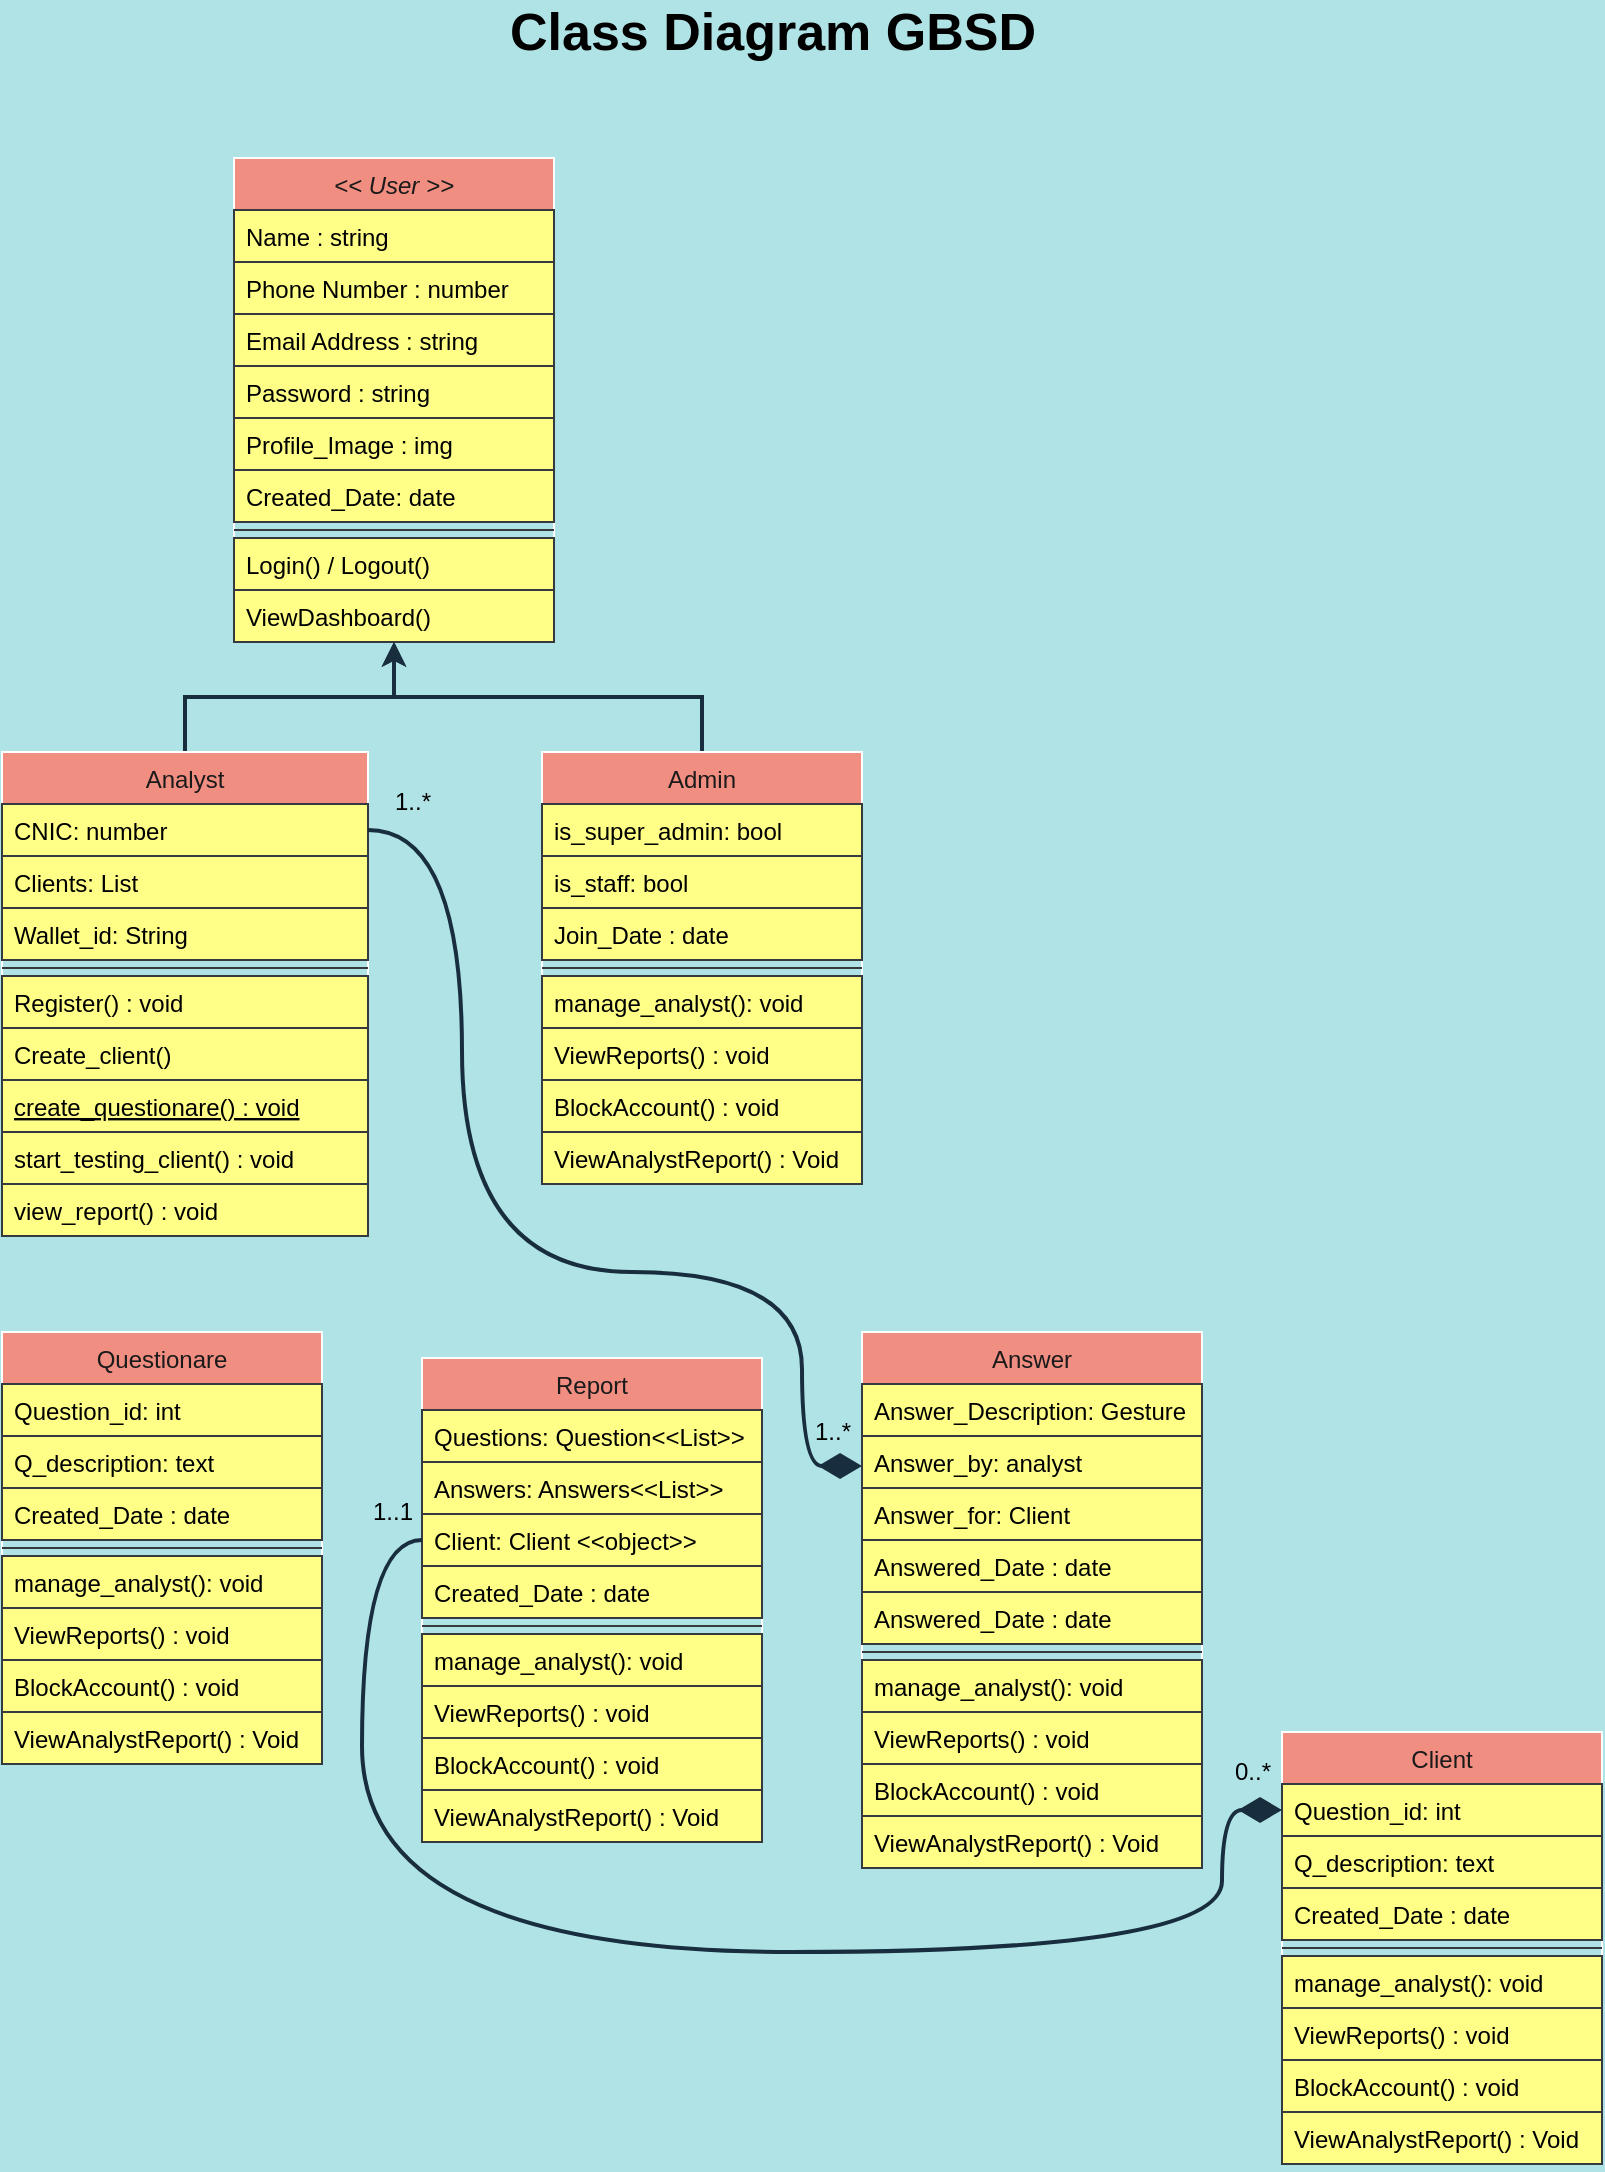 <mxfile version="16.0.0" type="github">
  <diagram id="wfbCHq00WRVTaW4-jE_w" name="Page-1">
    <mxGraphModel dx="1102" dy="614" grid="1" gridSize="10" guides="1" tooltips="1" connect="1" arrows="1" fold="1" page="1" pageScale="1" pageWidth="850" pageHeight="1100" background="#B0E3E6" math="0" shadow="0">
      <root>
        <mxCell id="0" />
        <mxCell id="1" parent="0" />
        <mxCell id="5_xsWp0p6IKdPcsy124D-1" value="&lt;&lt; User &gt;&gt;" style="swimlane;fontStyle=2;align=center;verticalAlign=top;childLayout=stackLayout;horizontal=1;startSize=26;horizontalStack=0;resizeParent=1;resizeLast=0;collapsible=1;marginBottom=0;rounded=0;shadow=0;strokeWidth=1;fillColor=#F08E81;strokeColor=#FFFFFF;fontColor=#1A1A1A;" vertex="1" parent="1">
          <mxGeometry x="156" y="93" width="160" height="242" as="geometry">
            <mxRectangle x="230" y="140" width="160" height="26" as="alternateBounds" />
          </mxGeometry>
        </mxCell>
        <mxCell id="5_xsWp0p6IKdPcsy124D-2" value="Name : string" style="text;align=left;verticalAlign=top;spacingLeft=4;spacingRight=4;overflow=hidden;rotatable=0;points=[[0,0.5],[1,0.5]];portConstraint=eastwest;fillColor=#ffff88;strokeColor=#36393d;" vertex="1" parent="5_xsWp0p6IKdPcsy124D-1">
          <mxGeometry y="26" width="160" height="26" as="geometry" />
        </mxCell>
        <mxCell id="5_xsWp0p6IKdPcsy124D-3" value="Phone Number : number" style="text;align=left;verticalAlign=top;spacingLeft=4;spacingRight=4;overflow=hidden;rotatable=0;points=[[0,0.5],[1,0.5]];portConstraint=eastwest;rounded=0;shadow=0;html=0;fillColor=#ffff88;strokeColor=#36393d;" vertex="1" parent="5_xsWp0p6IKdPcsy124D-1">
          <mxGeometry y="52" width="160" height="26" as="geometry" />
        </mxCell>
        <mxCell id="5_xsWp0p6IKdPcsy124D-4" value="Email Address : string" style="text;align=left;verticalAlign=top;spacingLeft=4;spacingRight=4;overflow=hidden;rotatable=0;points=[[0,0.5],[1,0.5]];portConstraint=eastwest;rounded=0;shadow=0;html=0;fillColor=#ffff88;strokeColor=#36393d;" vertex="1" parent="5_xsWp0p6IKdPcsy124D-1">
          <mxGeometry y="78" width="160" height="26" as="geometry" />
        </mxCell>
        <mxCell id="5_xsWp0p6IKdPcsy124D-5" value="Password : string" style="text;align=left;verticalAlign=top;spacingLeft=4;spacingRight=4;overflow=hidden;rotatable=0;points=[[0,0.5],[1,0.5]];portConstraint=eastwest;rounded=0;shadow=0;html=0;fillColor=#ffff88;strokeColor=#36393d;" vertex="1" parent="5_xsWp0p6IKdPcsy124D-1">
          <mxGeometry y="104" width="160" height="26" as="geometry" />
        </mxCell>
        <mxCell id="5_xsWp0p6IKdPcsy124D-6" value="Profile_Image : img" style="text;align=left;verticalAlign=top;spacingLeft=4;spacingRight=4;overflow=hidden;rotatable=0;points=[[0,0.5],[1,0.5]];portConstraint=eastwest;rounded=0;shadow=0;html=0;fillColor=#ffff88;strokeColor=#36393d;" vertex="1" parent="5_xsWp0p6IKdPcsy124D-1">
          <mxGeometry y="130" width="160" height="26" as="geometry" />
        </mxCell>
        <mxCell id="5_xsWp0p6IKdPcsy124D-7" value="Created_Date: date" style="text;align=left;verticalAlign=top;spacingLeft=4;spacingRight=4;overflow=hidden;rotatable=0;points=[[0,0.5],[1,0.5]];portConstraint=eastwest;rounded=0;shadow=0;html=0;fillColor=#ffff88;strokeColor=#36393d;" vertex="1" parent="5_xsWp0p6IKdPcsy124D-1">
          <mxGeometry y="156" width="160" height="26" as="geometry" />
        </mxCell>
        <mxCell id="5_xsWp0p6IKdPcsy124D-8" value="" style="line;html=1;strokeWidth=1;align=left;verticalAlign=middle;spacingTop=-1;spacingLeft=3;spacingRight=3;rotatable=0;labelPosition=right;points=[];portConstraint=eastwest;labelBackgroundColor=#B0E3E6;fillColor=#ffff88;strokeColor=#36393d;" vertex="1" parent="5_xsWp0p6IKdPcsy124D-1">
          <mxGeometry y="182" width="160" height="8" as="geometry" />
        </mxCell>
        <mxCell id="5_xsWp0p6IKdPcsy124D-9" value="Login() / Logout()" style="text;align=left;verticalAlign=top;spacingLeft=4;spacingRight=4;overflow=hidden;rotatable=0;points=[[0,0.5],[1,0.5]];portConstraint=eastwest;fillColor=#ffff88;strokeColor=#36393d;" vertex="1" parent="5_xsWp0p6IKdPcsy124D-1">
          <mxGeometry y="190" width="160" height="26" as="geometry" />
        </mxCell>
        <mxCell id="5_xsWp0p6IKdPcsy124D-10" value="ViewDashboard()" style="text;align=left;verticalAlign=top;spacingLeft=4;spacingRight=4;overflow=hidden;rotatable=0;points=[[0,0.5],[1,0.5]];portConstraint=eastwest;fillColor=#ffff88;strokeColor=#36393d;" vertex="1" parent="5_xsWp0p6IKdPcsy124D-1">
          <mxGeometry y="216" width="160" height="26" as="geometry" />
        </mxCell>
        <mxCell id="5_xsWp0p6IKdPcsy124D-33" style="edgeStyle=elbowEdgeStyle;rounded=0;sketch=0;orthogonalLoop=1;jettySize=auto;html=1;exitX=0.5;exitY=0;exitDx=0;exitDy=0;entryX=0.5;entryY=1;entryDx=0;entryDy=0;fontColor=#1A1A1A;strokeColor=#182E3E;elbow=vertical;strokeWidth=2;" edge="1" parent="1" source="5_xsWp0p6IKdPcsy124D-11" target="5_xsWp0p6IKdPcsy124D-1">
          <mxGeometry relative="1" as="geometry" />
        </mxCell>
        <mxCell id="5_xsWp0p6IKdPcsy124D-11" value="Analyst" style="swimlane;fontStyle=0;align=center;verticalAlign=top;childLayout=stackLayout;horizontal=1;startSize=26;horizontalStack=0;resizeParent=1;resizeLast=0;collapsible=1;marginBottom=0;rounded=0;shadow=0;strokeWidth=1;fillColor=#F08E81;strokeColor=#FFFFFF;fontColor=#1A1A1A;" vertex="1" parent="1">
          <mxGeometry x="40" y="390" width="183" height="242" as="geometry">
            <mxRectangle x="130" y="380" width="160" height="26" as="alternateBounds" />
          </mxGeometry>
        </mxCell>
        <mxCell id="5_xsWp0p6IKdPcsy124D-12" value="CNIC: number" style="text;align=left;verticalAlign=top;spacingLeft=4;spacingRight=4;overflow=hidden;rotatable=0;points=[[0,0.5],[1,0.5]];portConstraint=eastwest;fillColor=#ffff88;strokeColor=#36393d;" vertex="1" parent="5_xsWp0p6IKdPcsy124D-11">
          <mxGeometry y="26" width="183" height="26" as="geometry" />
        </mxCell>
        <mxCell id="5_xsWp0p6IKdPcsy124D-13" value="Clients: List" style="text;align=left;verticalAlign=top;spacingLeft=4;spacingRight=4;overflow=hidden;rotatable=0;points=[[0,0.5],[1,0.5]];portConstraint=eastwest;fillColor=#ffff88;strokeColor=#36393d;" vertex="1" parent="5_xsWp0p6IKdPcsy124D-11">
          <mxGeometry y="52" width="183" height="26" as="geometry" />
        </mxCell>
        <mxCell id="5_xsWp0p6IKdPcsy124D-14" value="Wallet_id: String" style="text;align=left;verticalAlign=top;spacingLeft=4;spacingRight=4;overflow=hidden;rotatable=0;points=[[0,0.5],[1,0.5]];portConstraint=eastwest;fillColor=#ffff88;strokeColor=#36393d;" vertex="1" parent="5_xsWp0p6IKdPcsy124D-11">
          <mxGeometry y="78" width="183" height="26" as="geometry" />
        </mxCell>
        <mxCell id="5_xsWp0p6IKdPcsy124D-15" value="" style="line;html=1;strokeWidth=1;align=left;verticalAlign=middle;spacingTop=-1;spacingLeft=3;spacingRight=3;rotatable=0;labelPosition=right;points=[];portConstraint=eastwest;labelBackgroundColor=#B0E3E6;fillColor=#ffff88;strokeColor=#36393d;" vertex="1" parent="5_xsWp0p6IKdPcsy124D-11">
          <mxGeometry y="104" width="183" height="8" as="geometry" />
        </mxCell>
        <mxCell id="5_xsWp0p6IKdPcsy124D-16" value="Register() : void" style="text;align=left;verticalAlign=top;spacingLeft=4;spacingRight=4;overflow=hidden;rotatable=0;points=[[0,0.5],[1,0.5]];portConstraint=eastwest;fillColor=#ffff88;strokeColor=#36393d;" vertex="1" parent="5_xsWp0p6IKdPcsy124D-11">
          <mxGeometry y="112" width="183" height="26" as="geometry" />
        </mxCell>
        <mxCell id="5_xsWp0p6IKdPcsy124D-17" value="Create_client()" style="text;align=left;verticalAlign=top;spacingLeft=4;spacingRight=4;overflow=hidden;rotatable=0;points=[[0,0.5],[1,0.5]];portConstraint=eastwest;fillColor=#ffff88;strokeColor=#36393d;" vertex="1" parent="5_xsWp0p6IKdPcsy124D-11">
          <mxGeometry y="138" width="183" height="26" as="geometry" />
        </mxCell>
        <mxCell id="5_xsWp0p6IKdPcsy124D-18" value="create_questionare() : void" style="text;align=left;verticalAlign=top;spacingLeft=4;spacingRight=4;overflow=hidden;rotatable=0;points=[[0,0.5],[1,0.5]];portConstraint=eastwest;fontStyle=4;fillColor=#ffff88;strokeColor=#36393d;" vertex="1" parent="5_xsWp0p6IKdPcsy124D-11">
          <mxGeometry y="164" width="183" height="26" as="geometry" />
        </mxCell>
        <mxCell id="5_xsWp0p6IKdPcsy124D-19" value="start_testing_client() : void" style="text;align=left;verticalAlign=top;spacingLeft=4;spacingRight=4;overflow=hidden;rotatable=0;points=[[0,0.5],[1,0.5]];portConstraint=eastwest;fillColor=#ffff88;strokeColor=#36393d;" vertex="1" parent="5_xsWp0p6IKdPcsy124D-11">
          <mxGeometry y="190" width="183" height="26" as="geometry" />
        </mxCell>
        <mxCell id="5_xsWp0p6IKdPcsy124D-21" value="view_report() : void" style="text;align=left;verticalAlign=top;spacingLeft=4;spacingRight=4;overflow=hidden;rotatable=0;points=[[0,0.5],[1,0.5]];portConstraint=eastwest;fillColor=#ffff88;strokeColor=#36393d;" vertex="1" parent="5_xsWp0p6IKdPcsy124D-11">
          <mxGeometry y="216" width="183" height="26" as="geometry" />
        </mxCell>
        <mxCell id="5_xsWp0p6IKdPcsy124D-34" style="edgeStyle=elbowEdgeStyle;rounded=0;sketch=0;orthogonalLoop=1;jettySize=auto;elbow=vertical;html=1;exitX=0.5;exitY=0;exitDx=0;exitDy=0;entryX=0.5;entryY=1;entryDx=0;entryDy=0;fontColor=#1A1A1A;strokeColor=#182E3E;strokeWidth=2;" edge="1" parent="1" source="5_xsWp0p6IKdPcsy124D-24" target="5_xsWp0p6IKdPcsy124D-1">
          <mxGeometry relative="1" as="geometry" />
        </mxCell>
        <mxCell id="5_xsWp0p6IKdPcsy124D-24" value="Admin" style="swimlane;fontStyle=0;align=center;verticalAlign=top;childLayout=stackLayout;horizontal=1;startSize=26;horizontalStack=0;resizeParent=1;resizeLast=0;collapsible=1;marginBottom=0;rounded=0;shadow=0;strokeWidth=1;fillColor=#F08E81;strokeColor=#FFFFFF;fontColor=#1A1A1A;" vertex="1" parent="1">
          <mxGeometry x="310" y="390" width="160" height="216" as="geometry">
            <mxRectangle x="340" y="380" width="170" height="26" as="alternateBounds" />
          </mxGeometry>
        </mxCell>
        <mxCell id="5_xsWp0p6IKdPcsy124D-25" value="is_super_admin: bool" style="text;align=left;verticalAlign=top;spacingLeft=4;spacingRight=4;overflow=hidden;rotatable=0;points=[[0,0.5],[1,0.5]];portConstraint=eastwest;fillColor=#ffff88;strokeColor=#36393d;" vertex="1" parent="5_xsWp0p6IKdPcsy124D-24">
          <mxGeometry y="26" width="160" height="26" as="geometry" />
        </mxCell>
        <mxCell id="5_xsWp0p6IKdPcsy124D-26" value="is_staff: bool" style="text;align=left;verticalAlign=top;spacingLeft=4;spacingRight=4;overflow=hidden;rotatable=0;points=[[0,0.5],[1,0.5]];portConstraint=eastwest;fillColor=#ffff88;strokeColor=#36393d;" vertex="1" parent="5_xsWp0p6IKdPcsy124D-24">
          <mxGeometry y="52" width="160" height="26" as="geometry" />
        </mxCell>
        <mxCell id="5_xsWp0p6IKdPcsy124D-27" value="Join_Date : date" style="text;align=left;verticalAlign=top;spacingLeft=4;spacingRight=4;overflow=hidden;rotatable=0;points=[[0,0.5],[1,0.5]];portConstraint=eastwest;fillColor=#ffff88;strokeColor=#36393d;" vertex="1" parent="5_xsWp0p6IKdPcsy124D-24">
          <mxGeometry y="78" width="160" height="26" as="geometry" />
        </mxCell>
        <mxCell id="5_xsWp0p6IKdPcsy124D-28" value="" style="line;html=1;strokeWidth=1;align=left;verticalAlign=middle;spacingTop=-1;spacingLeft=3;spacingRight=3;rotatable=0;labelPosition=right;points=[];portConstraint=eastwest;labelBackgroundColor=#B0E3E6;fillColor=#ffff88;strokeColor=#36393d;" vertex="1" parent="5_xsWp0p6IKdPcsy124D-24">
          <mxGeometry y="104" width="160" height="8" as="geometry" />
        </mxCell>
        <mxCell id="5_xsWp0p6IKdPcsy124D-29" value="manage_analyst(): void" style="text;align=left;verticalAlign=top;spacingLeft=4;spacingRight=4;overflow=hidden;rotatable=0;points=[[0,0.5],[1,0.5]];portConstraint=eastwest;fillColor=#ffff88;strokeColor=#36393d;" vertex="1" parent="5_xsWp0p6IKdPcsy124D-24">
          <mxGeometry y="112" width="160" height="26" as="geometry" />
        </mxCell>
        <mxCell id="5_xsWp0p6IKdPcsy124D-30" value="ViewReports() : void" style="text;align=left;verticalAlign=top;spacingLeft=4;spacingRight=4;overflow=hidden;rotatable=0;points=[[0,0.5],[1,0.5]];portConstraint=eastwest;fillColor=#ffff88;strokeColor=#36393d;" vertex="1" parent="5_xsWp0p6IKdPcsy124D-24">
          <mxGeometry y="138" width="160" height="26" as="geometry" />
        </mxCell>
        <mxCell id="5_xsWp0p6IKdPcsy124D-31" value="BlockAccount() : void" style="text;align=left;verticalAlign=top;spacingLeft=4;spacingRight=4;overflow=hidden;rotatable=0;points=[[0,0.5],[1,0.5]];portConstraint=eastwest;fillColor=#ffff88;strokeColor=#36393d;" vertex="1" parent="5_xsWp0p6IKdPcsy124D-24">
          <mxGeometry y="164" width="160" height="26" as="geometry" />
        </mxCell>
        <mxCell id="5_xsWp0p6IKdPcsy124D-32" value="ViewAnalystReport() : Void" style="text;align=left;verticalAlign=top;spacingLeft=4;spacingRight=4;overflow=hidden;rotatable=0;points=[[0,0.5],[1,0.5]];portConstraint=eastwest;fillColor=#ffff88;strokeColor=#36393d;" vertex="1" parent="5_xsWp0p6IKdPcsy124D-24">
          <mxGeometry y="190" width="160" height="26" as="geometry" />
        </mxCell>
        <mxCell id="5_xsWp0p6IKdPcsy124D-35" value="&lt;font style=&quot;font-size: 26px&quot;&gt;&lt;b&gt;Class Diagram GBSD&lt;/b&gt;&lt;/font&gt;" style="text;html=1;align=center;verticalAlign=middle;resizable=0;points=[];autosize=1;strokeColor=none;fillColor=none;fontColor=#000000;" vertex="1" parent="1">
          <mxGeometry x="285" y="20" width="280" height="20" as="geometry" />
        </mxCell>
        <mxCell id="5_xsWp0p6IKdPcsy124D-36" value="Questionare" style="swimlane;fontStyle=0;align=center;verticalAlign=top;childLayout=stackLayout;horizontal=1;startSize=26;horizontalStack=0;resizeParent=1;resizeLast=0;collapsible=1;marginBottom=0;rounded=0;shadow=0;strokeWidth=1;fillColor=#F08E81;strokeColor=#FFFFFF;fontColor=#1A1A1A;" vertex="1" parent="1">
          <mxGeometry x="40" y="680" width="160" height="216" as="geometry">
            <mxRectangle x="340" y="380" width="170" height="26" as="alternateBounds" />
          </mxGeometry>
        </mxCell>
        <mxCell id="5_xsWp0p6IKdPcsy124D-37" value="Question_id: int" style="text;align=left;verticalAlign=top;spacingLeft=4;spacingRight=4;overflow=hidden;rotatable=0;points=[[0,0.5],[1,0.5]];portConstraint=eastwest;fillColor=#ffff88;strokeColor=#36393d;" vertex="1" parent="5_xsWp0p6IKdPcsy124D-36">
          <mxGeometry y="26" width="160" height="26" as="geometry" />
        </mxCell>
        <mxCell id="5_xsWp0p6IKdPcsy124D-38" value="Q_description: text" style="text;align=left;verticalAlign=top;spacingLeft=4;spacingRight=4;overflow=hidden;rotatable=0;points=[[0,0.5],[1,0.5]];portConstraint=eastwest;fillColor=#ffff88;strokeColor=#36393d;" vertex="1" parent="5_xsWp0p6IKdPcsy124D-36">
          <mxGeometry y="52" width="160" height="26" as="geometry" />
        </mxCell>
        <mxCell id="5_xsWp0p6IKdPcsy124D-39" value="Created_Date : date" style="text;align=left;verticalAlign=top;spacingLeft=4;spacingRight=4;overflow=hidden;rotatable=0;points=[[0,0.5],[1,0.5]];portConstraint=eastwest;fillColor=#ffff88;strokeColor=#36393d;" vertex="1" parent="5_xsWp0p6IKdPcsy124D-36">
          <mxGeometry y="78" width="160" height="26" as="geometry" />
        </mxCell>
        <mxCell id="5_xsWp0p6IKdPcsy124D-40" value="" style="line;html=1;strokeWidth=1;align=left;verticalAlign=middle;spacingTop=-1;spacingLeft=3;spacingRight=3;rotatable=0;labelPosition=right;points=[];portConstraint=eastwest;labelBackgroundColor=#B0E3E6;fillColor=#ffff88;strokeColor=#36393d;" vertex="1" parent="5_xsWp0p6IKdPcsy124D-36">
          <mxGeometry y="104" width="160" height="8" as="geometry" />
        </mxCell>
        <mxCell id="5_xsWp0p6IKdPcsy124D-41" value="manage_analyst(): void" style="text;align=left;verticalAlign=top;spacingLeft=4;spacingRight=4;overflow=hidden;rotatable=0;points=[[0,0.5],[1,0.5]];portConstraint=eastwest;fillColor=#ffff88;strokeColor=#36393d;" vertex="1" parent="5_xsWp0p6IKdPcsy124D-36">
          <mxGeometry y="112" width="160" height="26" as="geometry" />
        </mxCell>
        <mxCell id="5_xsWp0p6IKdPcsy124D-42" value="ViewReports() : void" style="text;align=left;verticalAlign=top;spacingLeft=4;spacingRight=4;overflow=hidden;rotatable=0;points=[[0,0.5],[1,0.5]];portConstraint=eastwest;fillColor=#ffff88;strokeColor=#36393d;" vertex="1" parent="5_xsWp0p6IKdPcsy124D-36">
          <mxGeometry y="138" width="160" height="26" as="geometry" />
        </mxCell>
        <mxCell id="5_xsWp0p6IKdPcsy124D-43" value="BlockAccount() : void" style="text;align=left;verticalAlign=top;spacingLeft=4;spacingRight=4;overflow=hidden;rotatable=0;points=[[0,0.5],[1,0.5]];portConstraint=eastwest;fillColor=#ffff88;strokeColor=#36393d;" vertex="1" parent="5_xsWp0p6IKdPcsy124D-36">
          <mxGeometry y="164" width="160" height="26" as="geometry" />
        </mxCell>
        <mxCell id="5_xsWp0p6IKdPcsy124D-44" value="ViewAnalystReport() : Void" style="text;align=left;verticalAlign=top;spacingLeft=4;spacingRight=4;overflow=hidden;rotatable=0;points=[[0,0.5],[1,0.5]];portConstraint=eastwest;fillColor=#ffff88;strokeColor=#36393d;" vertex="1" parent="5_xsWp0p6IKdPcsy124D-36">
          <mxGeometry y="190" width="160" height="26" as="geometry" />
        </mxCell>
        <mxCell id="5_xsWp0p6IKdPcsy124D-66" style="edgeStyle=orthogonalEdgeStyle;rounded=0;sketch=0;orthogonalLoop=1;jettySize=auto;html=1;exitX=0;exitY=0.25;exitDx=0;exitDy=0;entryX=1;entryY=0.5;entryDx=0;entryDy=0;fontSize=26;fontColor=#000000;strokeColor=#182E3E;strokeWidth=2;curved=1;endArrow=none;endFill=0;startArrow=diamondThin;startFill=1;sourcePerimeterSpacing=14;targetPerimeterSpacing=15;endSize=8;startSize=16;" edge="1" parent="1" source="5_xsWp0p6IKdPcsy124D-45" target="5_xsWp0p6IKdPcsy124D-12">
          <mxGeometry relative="1" as="geometry">
            <Array as="points">
              <mxPoint x="440" y="747" />
              <mxPoint x="440" y="650" />
              <mxPoint x="270" y="650" />
              <mxPoint x="270" y="429" />
            </Array>
          </mxGeometry>
        </mxCell>
        <mxCell id="5_xsWp0p6IKdPcsy124D-45" value="Answer" style="swimlane;fontStyle=0;align=center;verticalAlign=top;childLayout=stackLayout;horizontal=1;startSize=26;horizontalStack=0;resizeParent=1;resizeLast=0;collapsible=1;marginBottom=0;rounded=0;shadow=0;strokeWidth=1;fillColor=#F08E81;strokeColor=#FFFFFF;fontColor=#1A1A1A;" vertex="1" parent="1">
          <mxGeometry x="470" y="680" width="170" height="268" as="geometry">
            <mxRectangle x="340" y="380" width="170" height="26" as="alternateBounds" />
          </mxGeometry>
        </mxCell>
        <mxCell id="5_xsWp0p6IKdPcsy124D-46" value="Answer_Description: Gesture" style="text;align=left;verticalAlign=top;spacingLeft=4;spacingRight=4;overflow=hidden;rotatable=0;points=[[0,0.5],[1,0.5]];portConstraint=eastwest;fillColor=#ffff88;strokeColor=#36393d;" vertex="1" parent="5_xsWp0p6IKdPcsy124D-45">
          <mxGeometry y="26" width="170" height="26" as="geometry" />
        </mxCell>
        <mxCell id="5_xsWp0p6IKdPcsy124D-55" value="Answer_by: analyst" style="text;align=left;verticalAlign=top;spacingLeft=4;spacingRight=4;overflow=hidden;rotatable=0;points=[[0,0.5],[1,0.5]];portConstraint=eastwest;fillColor=#ffff88;strokeColor=#36393d;" vertex="1" parent="5_xsWp0p6IKdPcsy124D-45">
          <mxGeometry y="52" width="170" height="26" as="geometry" />
        </mxCell>
        <mxCell id="5_xsWp0p6IKdPcsy124D-47" value="Answer_for: Client" style="text;align=left;verticalAlign=top;spacingLeft=4;spacingRight=4;overflow=hidden;rotatable=0;points=[[0,0.5],[1,0.5]];portConstraint=eastwest;fillColor=#ffff88;strokeColor=#36393d;" vertex="1" parent="5_xsWp0p6IKdPcsy124D-45">
          <mxGeometry y="78" width="170" height="26" as="geometry" />
        </mxCell>
        <mxCell id="5_xsWp0p6IKdPcsy124D-54" value="Answered_Date : date" style="text;align=left;verticalAlign=top;spacingLeft=4;spacingRight=4;overflow=hidden;rotatable=0;points=[[0,0.5],[1,0.5]];portConstraint=eastwest;fillColor=#ffff88;strokeColor=#36393d;" vertex="1" parent="5_xsWp0p6IKdPcsy124D-45">
          <mxGeometry y="104" width="170" height="26" as="geometry" />
        </mxCell>
        <mxCell id="5_xsWp0p6IKdPcsy124D-48" value="Answered_Date : date" style="text;align=left;verticalAlign=top;spacingLeft=4;spacingRight=4;overflow=hidden;rotatable=0;points=[[0,0.5],[1,0.5]];portConstraint=eastwest;fillColor=#ffff88;strokeColor=#36393d;" vertex="1" parent="5_xsWp0p6IKdPcsy124D-45">
          <mxGeometry y="130" width="170" height="26" as="geometry" />
        </mxCell>
        <mxCell id="5_xsWp0p6IKdPcsy124D-49" value="" style="line;html=1;strokeWidth=1;align=left;verticalAlign=middle;spacingTop=-1;spacingLeft=3;spacingRight=3;rotatable=0;labelPosition=right;points=[];portConstraint=eastwest;labelBackgroundColor=#B0E3E6;fillColor=#ffff88;strokeColor=#36393d;" vertex="1" parent="5_xsWp0p6IKdPcsy124D-45">
          <mxGeometry y="156" width="170" height="8" as="geometry" />
        </mxCell>
        <mxCell id="5_xsWp0p6IKdPcsy124D-50" value="manage_analyst(): void" style="text;align=left;verticalAlign=top;spacingLeft=4;spacingRight=4;overflow=hidden;rotatable=0;points=[[0,0.5],[1,0.5]];portConstraint=eastwest;fillColor=#ffff88;strokeColor=#36393d;" vertex="1" parent="5_xsWp0p6IKdPcsy124D-45">
          <mxGeometry y="164" width="170" height="26" as="geometry" />
        </mxCell>
        <mxCell id="5_xsWp0p6IKdPcsy124D-51" value="ViewReports() : void" style="text;align=left;verticalAlign=top;spacingLeft=4;spacingRight=4;overflow=hidden;rotatable=0;points=[[0,0.5],[1,0.5]];portConstraint=eastwest;fillColor=#ffff88;strokeColor=#36393d;" vertex="1" parent="5_xsWp0p6IKdPcsy124D-45">
          <mxGeometry y="190" width="170" height="26" as="geometry" />
        </mxCell>
        <mxCell id="5_xsWp0p6IKdPcsy124D-52" value="BlockAccount() : void" style="text;align=left;verticalAlign=top;spacingLeft=4;spacingRight=4;overflow=hidden;rotatable=0;points=[[0,0.5],[1,0.5]];portConstraint=eastwest;fillColor=#ffff88;strokeColor=#36393d;" vertex="1" parent="5_xsWp0p6IKdPcsy124D-45">
          <mxGeometry y="216" width="170" height="26" as="geometry" />
        </mxCell>
        <mxCell id="5_xsWp0p6IKdPcsy124D-53" value="ViewAnalystReport() : Void" style="text;align=left;verticalAlign=top;spacingLeft=4;spacingRight=4;overflow=hidden;rotatable=0;points=[[0,0.5],[1,0.5]];portConstraint=eastwest;fillColor=#ffff88;strokeColor=#36393d;" vertex="1" parent="5_xsWp0p6IKdPcsy124D-45">
          <mxGeometry y="242" width="170" height="26" as="geometry" />
        </mxCell>
        <mxCell id="5_xsWp0p6IKdPcsy124D-56" value="Report" style="swimlane;fontStyle=0;align=center;verticalAlign=top;childLayout=stackLayout;horizontal=1;startSize=26;horizontalStack=0;resizeParent=1;resizeLast=0;collapsible=1;marginBottom=0;rounded=0;shadow=0;strokeWidth=1;fillColor=#F08E81;strokeColor=#FFFFFF;fontColor=#1A1A1A;" vertex="1" parent="1">
          <mxGeometry x="250" y="693" width="170" height="242" as="geometry">
            <mxRectangle x="340" y="380" width="170" height="26" as="alternateBounds" />
          </mxGeometry>
        </mxCell>
        <mxCell id="5_xsWp0p6IKdPcsy124D-57" value="Questions: Question&lt;&lt;List&gt;&gt;" style="text;align=left;verticalAlign=top;spacingLeft=4;spacingRight=4;overflow=hidden;rotatable=0;points=[[0,0.5],[1,0.5]];portConstraint=eastwest;fillColor=#ffff88;strokeColor=#36393d;" vertex="1" parent="5_xsWp0p6IKdPcsy124D-56">
          <mxGeometry y="26" width="170" height="26" as="geometry" />
        </mxCell>
        <mxCell id="5_xsWp0p6IKdPcsy124D-65" value="Answers: Answers&lt;&lt;List&gt;&gt;" style="text;align=left;verticalAlign=top;spacingLeft=4;spacingRight=4;overflow=hidden;rotatable=0;points=[[0,0.5],[1,0.5]];portConstraint=eastwest;fillColor=#ffff88;strokeColor=#36393d;" vertex="1" parent="5_xsWp0p6IKdPcsy124D-56">
          <mxGeometry y="52" width="170" height="26" as="geometry" />
        </mxCell>
        <mxCell id="5_xsWp0p6IKdPcsy124D-58" value="Client: Client &lt;&lt;object&gt;&gt;" style="text;align=left;verticalAlign=top;spacingLeft=4;spacingRight=4;overflow=hidden;rotatable=0;points=[[0,0.5],[1,0.5]];portConstraint=eastwest;fillColor=#ffff88;strokeColor=#36393d;" vertex="1" parent="5_xsWp0p6IKdPcsy124D-56">
          <mxGeometry y="78" width="170" height="26" as="geometry" />
        </mxCell>
        <mxCell id="5_xsWp0p6IKdPcsy124D-59" value="Created_Date : date" style="text;align=left;verticalAlign=top;spacingLeft=4;spacingRight=4;overflow=hidden;rotatable=0;points=[[0,0.5],[1,0.5]];portConstraint=eastwest;fillColor=#ffff88;strokeColor=#36393d;" vertex="1" parent="5_xsWp0p6IKdPcsy124D-56">
          <mxGeometry y="104" width="170" height="26" as="geometry" />
        </mxCell>
        <mxCell id="5_xsWp0p6IKdPcsy124D-60" value="" style="line;html=1;strokeWidth=1;align=left;verticalAlign=middle;spacingTop=-1;spacingLeft=3;spacingRight=3;rotatable=0;labelPosition=right;points=[];portConstraint=eastwest;labelBackgroundColor=#B0E3E6;fillColor=#ffff88;strokeColor=#36393d;" vertex="1" parent="5_xsWp0p6IKdPcsy124D-56">
          <mxGeometry y="130" width="170" height="8" as="geometry" />
        </mxCell>
        <mxCell id="5_xsWp0p6IKdPcsy124D-61" value="manage_analyst(): void" style="text;align=left;verticalAlign=top;spacingLeft=4;spacingRight=4;overflow=hidden;rotatable=0;points=[[0,0.5],[1,0.5]];portConstraint=eastwest;fillColor=#ffff88;strokeColor=#36393d;" vertex="1" parent="5_xsWp0p6IKdPcsy124D-56">
          <mxGeometry y="138" width="170" height="26" as="geometry" />
        </mxCell>
        <mxCell id="5_xsWp0p6IKdPcsy124D-62" value="ViewReports() : void" style="text;align=left;verticalAlign=top;spacingLeft=4;spacingRight=4;overflow=hidden;rotatable=0;points=[[0,0.5],[1,0.5]];portConstraint=eastwest;fillColor=#ffff88;strokeColor=#36393d;" vertex="1" parent="5_xsWp0p6IKdPcsy124D-56">
          <mxGeometry y="164" width="170" height="26" as="geometry" />
        </mxCell>
        <mxCell id="5_xsWp0p6IKdPcsy124D-63" value="BlockAccount() : void" style="text;align=left;verticalAlign=top;spacingLeft=4;spacingRight=4;overflow=hidden;rotatable=0;points=[[0,0.5],[1,0.5]];portConstraint=eastwest;fillColor=#ffff88;strokeColor=#36393d;" vertex="1" parent="5_xsWp0p6IKdPcsy124D-56">
          <mxGeometry y="190" width="170" height="26" as="geometry" />
        </mxCell>
        <mxCell id="5_xsWp0p6IKdPcsy124D-64" value="ViewAnalystReport() : Void" style="text;align=left;verticalAlign=top;spacingLeft=4;spacingRight=4;overflow=hidden;rotatable=0;points=[[0,0.5],[1,0.5]];portConstraint=eastwest;fillColor=#ffff88;strokeColor=#36393d;" vertex="1" parent="5_xsWp0p6IKdPcsy124D-56">
          <mxGeometry y="216" width="170" height="26" as="geometry" />
        </mxCell>
        <mxCell id="5_xsWp0p6IKdPcsy124D-67" value="Client" style="swimlane;fontStyle=0;align=center;verticalAlign=top;childLayout=stackLayout;horizontal=1;startSize=26;horizontalStack=0;resizeParent=1;resizeLast=0;collapsible=1;marginBottom=0;rounded=0;shadow=0;strokeWidth=1;fillColor=#F08E81;strokeColor=#FFFFFF;fontColor=#1A1A1A;" vertex="1" parent="1">
          <mxGeometry x="680" y="880" width="160" height="216" as="geometry">
            <mxRectangle x="340" y="380" width="170" height="26" as="alternateBounds" />
          </mxGeometry>
        </mxCell>
        <mxCell id="5_xsWp0p6IKdPcsy124D-68" value="Question_id: int" style="text;align=left;verticalAlign=top;spacingLeft=4;spacingRight=4;overflow=hidden;rotatable=0;points=[[0,0.5],[1,0.5]];portConstraint=eastwest;fillColor=#ffff88;strokeColor=#36393d;" vertex="1" parent="5_xsWp0p6IKdPcsy124D-67">
          <mxGeometry y="26" width="160" height="26" as="geometry" />
        </mxCell>
        <mxCell id="5_xsWp0p6IKdPcsy124D-69" value="Q_description: text" style="text;align=left;verticalAlign=top;spacingLeft=4;spacingRight=4;overflow=hidden;rotatable=0;points=[[0,0.5],[1,0.5]];portConstraint=eastwest;fillColor=#ffff88;strokeColor=#36393d;" vertex="1" parent="5_xsWp0p6IKdPcsy124D-67">
          <mxGeometry y="52" width="160" height="26" as="geometry" />
        </mxCell>
        <mxCell id="5_xsWp0p6IKdPcsy124D-70" value="Created_Date : date" style="text;align=left;verticalAlign=top;spacingLeft=4;spacingRight=4;overflow=hidden;rotatable=0;points=[[0,0.5],[1,0.5]];portConstraint=eastwest;fillColor=#ffff88;strokeColor=#36393d;" vertex="1" parent="5_xsWp0p6IKdPcsy124D-67">
          <mxGeometry y="78" width="160" height="26" as="geometry" />
        </mxCell>
        <mxCell id="5_xsWp0p6IKdPcsy124D-71" value="" style="line;html=1;strokeWidth=1;align=left;verticalAlign=middle;spacingTop=-1;spacingLeft=3;spacingRight=3;rotatable=0;labelPosition=right;points=[];portConstraint=eastwest;labelBackgroundColor=#B0E3E6;fillColor=#ffff88;strokeColor=#36393d;" vertex="1" parent="5_xsWp0p6IKdPcsy124D-67">
          <mxGeometry y="104" width="160" height="8" as="geometry" />
        </mxCell>
        <mxCell id="5_xsWp0p6IKdPcsy124D-72" value="manage_analyst(): void" style="text;align=left;verticalAlign=top;spacingLeft=4;spacingRight=4;overflow=hidden;rotatable=0;points=[[0,0.5],[1,0.5]];portConstraint=eastwest;fillColor=#ffff88;strokeColor=#36393d;" vertex="1" parent="5_xsWp0p6IKdPcsy124D-67">
          <mxGeometry y="112" width="160" height="26" as="geometry" />
        </mxCell>
        <mxCell id="5_xsWp0p6IKdPcsy124D-73" value="ViewReports() : void" style="text;align=left;verticalAlign=top;spacingLeft=4;spacingRight=4;overflow=hidden;rotatable=0;points=[[0,0.5],[1,0.5]];portConstraint=eastwest;fillColor=#ffff88;strokeColor=#36393d;" vertex="1" parent="5_xsWp0p6IKdPcsy124D-67">
          <mxGeometry y="138" width="160" height="26" as="geometry" />
        </mxCell>
        <mxCell id="5_xsWp0p6IKdPcsy124D-74" value="BlockAccount() : void" style="text;align=left;verticalAlign=top;spacingLeft=4;spacingRight=4;overflow=hidden;rotatable=0;points=[[0,0.5],[1,0.5]];portConstraint=eastwest;fillColor=#ffff88;strokeColor=#36393d;" vertex="1" parent="5_xsWp0p6IKdPcsy124D-67">
          <mxGeometry y="164" width="160" height="26" as="geometry" />
        </mxCell>
        <mxCell id="5_xsWp0p6IKdPcsy124D-75" value="ViewAnalystReport() : Void" style="text;align=left;verticalAlign=top;spacingLeft=4;spacingRight=4;overflow=hidden;rotatable=0;points=[[0,0.5],[1,0.5]];portConstraint=eastwest;fillColor=#ffff88;strokeColor=#36393d;" vertex="1" parent="5_xsWp0p6IKdPcsy124D-67">
          <mxGeometry y="190" width="160" height="26" as="geometry" />
        </mxCell>
        <mxCell id="5_xsWp0p6IKdPcsy124D-76" value="&lt;font style=&quot;font-size: 12px&quot;&gt;1..*&lt;/font&gt;" style="text;html=1;align=center;verticalAlign=middle;resizable=0;points=[];autosize=1;strokeColor=none;fillColor=none;fontSize=26;fontColor=#000000;" vertex="1" parent="1">
          <mxGeometry x="230" y="390" width="30" height="40" as="geometry" />
        </mxCell>
        <mxCell id="5_xsWp0p6IKdPcsy124D-77" value="1..*" style="text;html=1;align=center;verticalAlign=middle;resizable=0;points=[];autosize=1;strokeColor=none;fillColor=none;fontSize=12;fontColor=#000000;" vertex="1" parent="1">
          <mxGeometry x="440" y="720" width="30" height="20" as="geometry" />
        </mxCell>
        <mxCell id="5_xsWp0p6IKdPcsy124D-78" style="edgeStyle=orthogonalEdgeStyle;curved=1;rounded=0;sketch=0;orthogonalLoop=1;jettySize=auto;html=1;exitX=0;exitY=0.5;exitDx=0;exitDy=0;entryX=0;entryY=0.5;entryDx=0;entryDy=0;fontSize=12;fontColor=#000000;startArrow=diamondThin;startFill=1;endArrow=none;endFill=0;startSize=16;endSize=8;sourcePerimeterSpacing=14;targetPerimeterSpacing=15;strokeColor=#182E3E;strokeWidth=2;" edge="1" parent="1" source="5_xsWp0p6IKdPcsy124D-68" target="5_xsWp0p6IKdPcsy124D-58">
          <mxGeometry relative="1" as="geometry">
            <Array as="points">
              <mxPoint x="650" y="919" />
              <mxPoint x="650" y="990" />
              <mxPoint x="220" y="990" />
              <mxPoint x="220" y="784" />
            </Array>
          </mxGeometry>
        </mxCell>
        <mxCell id="5_xsWp0p6IKdPcsy124D-79" value="0..*" style="text;html=1;align=center;verticalAlign=middle;resizable=0;points=[];autosize=1;strokeColor=none;fillColor=none;fontSize=12;fontColor=#000000;" vertex="1" parent="1">
          <mxGeometry x="650" y="890" width="30" height="20" as="geometry" />
        </mxCell>
        <mxCell id="5_xsWp0p6IKdPcsy124D-81" value="1..1" style="text;html=1;align=center;verticalAlign=middle;resizable=0;points=[];autosize=1;strokeColor=none;fillColor=none;fontSize=12;fontColor=#000000;" vertex="1" parent="1">
          <mxGeometry x="215" y="760" width="40" height="20" as="geometry" />
        </mxCell>
      </root>
    </mxGraphModel>
  </diagram>
</mxfile>
